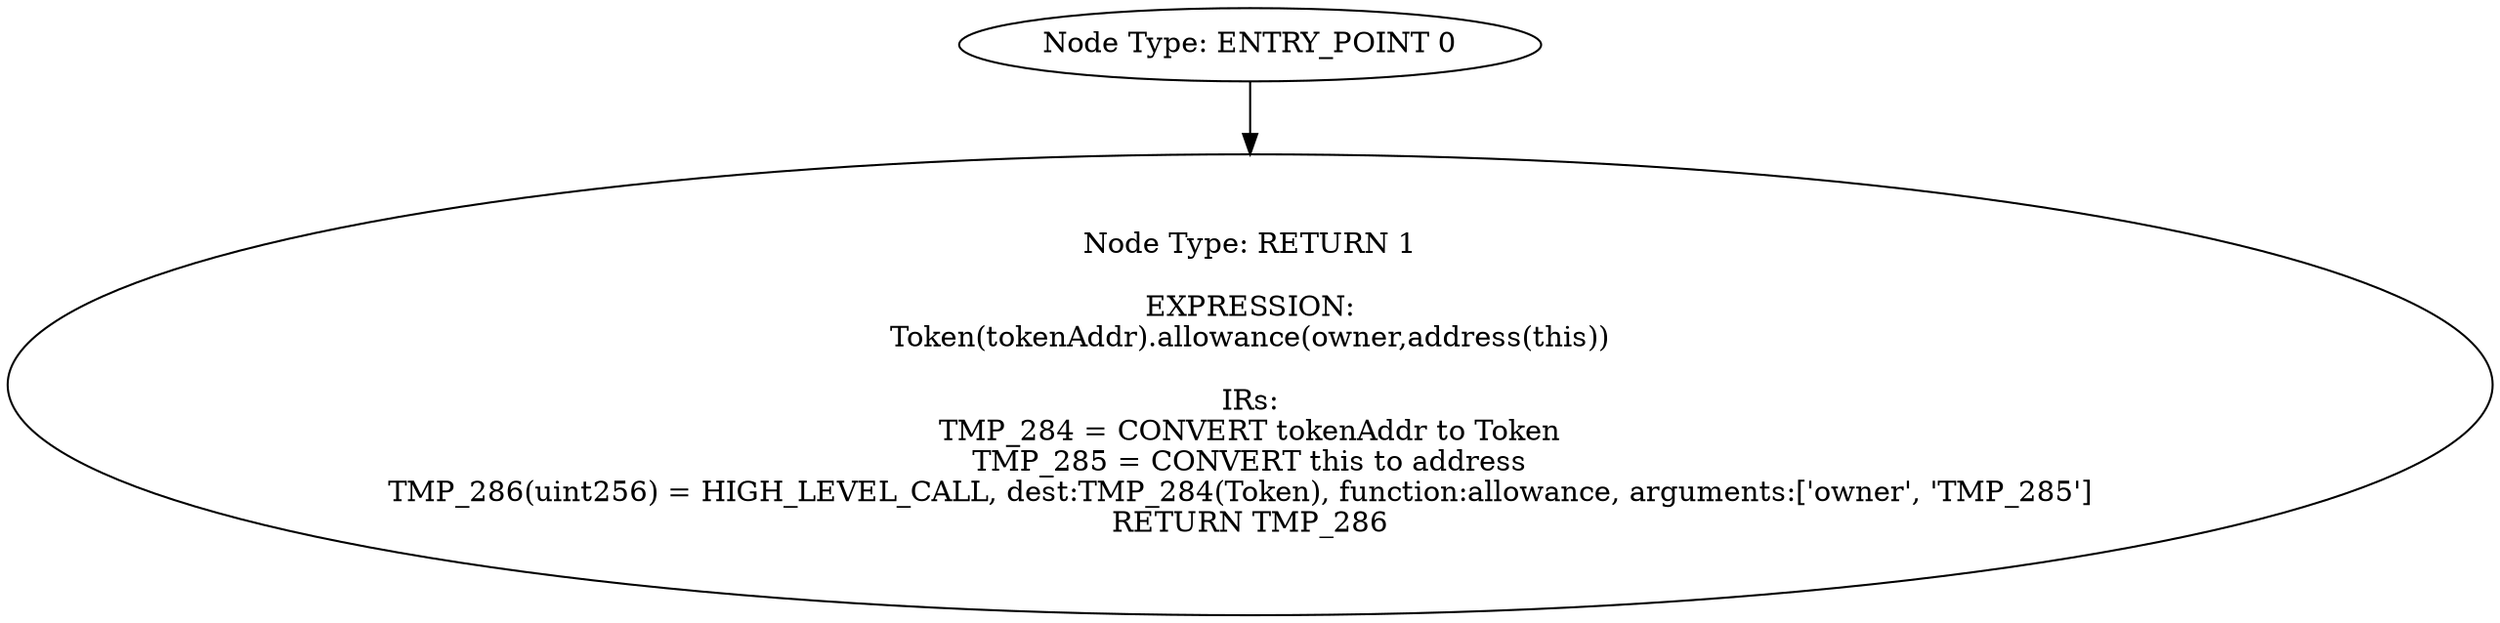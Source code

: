 digraph{
0[label="Node Type: ENTRY_POINT 0
"];
0->1;
1[label="Node Type: RETURN 1

EXPRESSION:
Token(tokenAddr).allowance(owner,address(this))

IRs:
TMP_284 = CONVERT tokenAddr to Token
TMP_285 = CONVERT this to address
TMP_286(uint256) = HIGH_LEVEL_CALL, dest:TMP_284(Token), function:allowance, arguments:['owner', 'TMP_285']  
RETURN TMP_286"];
}
